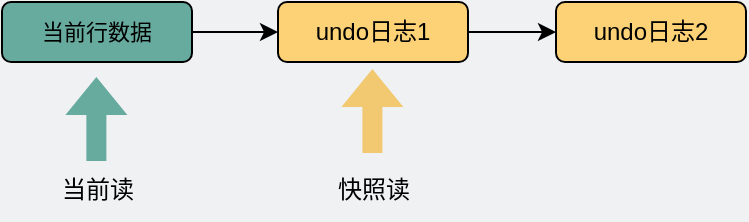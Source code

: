 <mxfile version="17.4.2" type="github"><diagram id="3228e29e-7158-1315-38df-8450db1d8a1d" name="Page-1"><mxGraphModel dx="621" dy="-651" grid="0" gridSize="10" guides="1" tooltips="1" connect="1" arrows="1" fold="1" page="1" pageScale="1" pageWidth="500" pageHeight="150" background="#EFF1F3" math="0" shadow="0"><root><mxCell id="0"/><mxCell id="1" parent="0"/><mxCell id="cxSt4ejn95i3qK7ZExYu-5" style="edgeStyle=orthogonalEdgeStyle;rounded=0;orthogonalLoop=1;jettySize=auto;html=1;exitX=1;exitY=0.5;exitDx=0;exitDy=0;" parent="1" source="i7mL7RvrMvwTbX-JpwGI-8" target="i7mL7RvrMvwTbX-JpwGI-9" edge="1"><mxGeometry relative="1" as="geometry"/></mxCell><mxCell id="i7mL7RvrMvwTbX-JpwGI-8" value="&lt;span style=&quot;font-size: 11px&quot;&gt;当前行数据&lt;/span&gt;" style="rounded=1;whiteSpace=wrap;html=1;fillColor=#67AB9F;" parent="1" vertex="1"><mxGeometry x="64" y="1383" width="95" height="30" as="geometry"/></mxCell><mxCell id="cxSt4ejn95i3qK7ZExYu-7" style="edgeStyle=orthogonalEdgeStyle;rounded=0;orthogonalLoop=1;jettySize=auto;html=1;exitX=1;exitY=0.5;exitDx=0;exitDy=0;entryX=0;entryY=0.5;entryDx=0;entryDy=0;" parent="1" source="i7mL7RvrMvwTbX-JpwGI-9" target="cxSt4ejn95i3qK7ZExYu-3" edge="1"><mxGeometry relative="1" as="geometry"/></mxCell><mxCell id="i7mL7RvrMvwTbX-JpwGI-9" value="undo日志1" style="rounded=1;whiteSpace=wrap;html=1;fillColor=#FDD276;" parent="1" vertex="1"><mxGeometry x="202" y="1383" width="95" height="30" as="geometry"/></mxCell><mxCell id="cxSt4ejn95i3qK7ZExYu-3" value="undo日志2" style="rounded=1;whiteSpace=wrap;html=1;fillColor=#FDD276;" parent="1" vertex="1"><mxGeometry x="341" y="1383" width="95" height="30" as="geometry"/></mxCell><mxCell id="cxSt4ejn95i3qK7ZExYu-8" value="" style="shape=flexArrow;endArrow=classic;html=1;rounded=0;strokeColor=none;fillColor=#67AB9F;" parent="1" edge="1"><mxGeometry width="50" height="50" relative="1" as="geometry"><mxPoint x="111.19" y="1463" as="sourcePoint"/><mxPoint x="111.19" y="1420" as="targetPoint"/></mxGeometry></mxCell><mxCell id="cxSt4ejn95i3qK7ZExYu-10" value="当前读" style="text;html=1;strokeColor=none;fillColor=none;align=center;verticalAlign=middle;whiteSpace=wrap;rounded=0;" parent="1" vertex="1"><mxGeometry x="81.5" y="1462" width="60" height="30" as="geometry"/></mxCell><mxCell id="cxSt4ejn95i3qK7ZExYu-11" value="" style="shape=flexArrow;endArrow=classic;html=1;rounded=0;strokeColor=none;fillColor=#F2C971;" parent="1" edge="1"><mxGeometry width="50" height="50" relative="1" as="geometry"><mxPoint x="249.19" y="1459" as="sourcePoint"/><mxPoint x="249.19" y="1416" as="targetPoint"/></mxGeometry></mxCell><mxCell id="cxSt4ejn95i3qK7ZExYu-12" value="快照读" style="text;html=1;strokeColor=none;fillColor=none;align=center;verticalAlign=middle;whiteSpace=wrap;rounded=0;" parent="1" vertex="1"><mxGeometry x="219.5" y="1462" width="60" height="30" as="geometry"/></mxCell></root></mxGraphModel></diagram></mxfile>